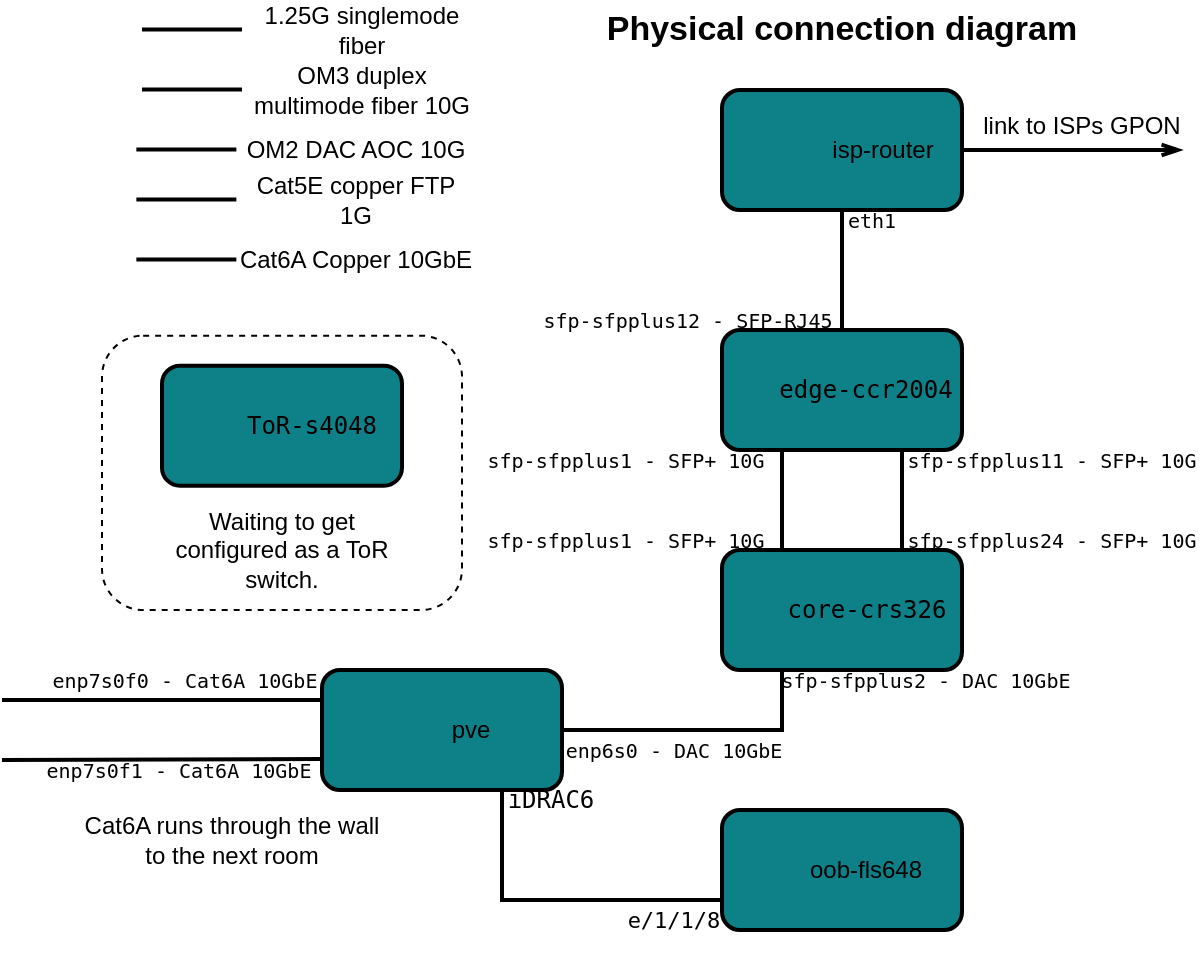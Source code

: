 <mxfile version="28.1.2">
  <diagram name="Page-1" id="2dW8F5jhoPjuHqUhoVcj">
    <mxGraphModel dx="1497" dy="412" grid="1" gridSize="10" guides="1" tooltips="1" connect="1" arrows="1" fold="1" page="1" pageScale="1" pageWidth="850" pageHeight="1100" math="0" shadow="0">
      <root>
        <mxCell id="0" />
        <mxCell id="1" parent="0" />
        <mxCell id="wDzzju6pTCvAAvImW4l5-45" value="" style="rounded=1;whiteSpace=wrap;html=1;fillColor=none;dashed=1;" vertex="1" parent="1">
          <mxGeometry x="10" y="232.82" width="180" height="137.18" as="geometry" />
        </mxCell>
        <mxCell id="wDzzju6pTCvAAvImW4l5-1" value="" style="rounded=1;whiteSpace=wrap;html=1;fillColor=light-dark(#0E8088,#1A1A1A);strokeColor=light-dark(#000000,#333333);strokeWidth=2;" vertex="1" parent="1">
          <mxGeometry x="320" y="230" width="120" height="60" as="geometry" />
        </mxCell>
        <mxCell id="wDzzju6pTCvAAvImW4l5-2" value="" style="shape=image;imageAspect=0;aspect=fixed;verticalLabelPosition=bottom;verticalAlign=top;image=https://merch.mikrotik.com/cdn/shop/files/512.png?v=1657867177&amp;width=500;" vertex="1" parent="1">
          <mxGeometry x="322.82" y="247.82" width="24.36" height="24.36" as="geometry" />
        </mxCell>
        <mxCell id="wDzzju6pTCvAAvImW4l5-3" value="&lt;pre&gt;edge-ccr2004&lt;/pre&gt;" style="text;html=1;align=center;verticalAlign=middle;whiteSpace=wrap;rounded=0;" vertex="1" parent="1">
          <mxGeometry x="347.18" y="254.82" width="90" height="10" as="geometry" />
        </mxCell>
        <mxCell id="wDzzju6pTCvAAvImW4l5-4" value="" style="rounded=1;whiteSpace=wrap;html=1;fillColor=light-dark(#0E8088,#1A1A1A);strokeColor=light-dark(#000000,#333333);strokeWidth=2;" vertex="1" parent="1">
          <mxGeometry x="320" y="340" width="120" height="60" as="geometry" />
        </mxCell>
        <mxCell id="wDzzju6pTCvAAvImW4l5-5" value="" style="shape=image;imageAspect=0;aspect=fixed;verticalLabelPosition=bottom;verticalAlign=top;image=https://merch.mikrotik.com/cdn/shop/files/512.png?v=1657867177&amp;width=500;" vertex="1" parent="1">
          <mxGeometry x="326.41" y="357.82" width="24.36" height="24.36" as="geometry" />
        </mxCell>
        <mxCell id="wDzzju6pTCvAAvImW4l5-6" value="&lt;pre&gt;core-crs326&lt;/pre&gt;" style="text;html=1;align=center;verticalAlign=middle;whiteSpace=wrap;rounded=0;" vertex="1" parent="1">
          <mxGeometry x="350.77" y="364.82" width="82.82" height="10" as="geometry" />
        </mxCell>
        <mxCell id="wDzzju6pTCvAAvImW4l5-8" value="" style="rounded=1;whiteSpace=wrap;html=1;fillColor=light-dark(#0E8088,#1A1A1A);strokeColor=light-dark(#000000,#333333);strokeWidth=2;" vertex="1" parent="1">
          <mxGeometry x="40" y="247.82" width="120" height="60" as="geometry" />
        </mxCell>
        <mxCell id="wDzzju6pTCvAAvImW4l5-10" value="&lt;pre&gt;ToR-s4048&lt;/pre&gt;" style="text;html=1;align=center;verticalAlign=middle;whiteSpace=wrap;rounded=0;" vertex="1" parent="1">
          <mxGeometry x="80" y="272.82" width="70" height="10" as="geometry" />
        </mxCell>
        <mxCell id="wDzzju6pTCvAAvImW4l5-11" value="" style="shape=image;imageAspect=0;aspect=fixed;verticalLabelPosition=bottom;verticalAlign=top;image=https://upload.wikimedia.org/wikipedia/commons/thumb/4/48/Dell_Logo.svg/1200px-Dell_Logo.svg.png;" vertex="1" parent="1">
          <mxGeometry x="50" y="262.82" width="30" height="30" as="geometry" />
        </mxCell>
        <mxCell id="wDzzju6pTCvAAvImW4l5-13" value="" style="rounded=1;whiteSpace=wrap;html=1;fillColor=light-dark(#0E8088,#1A1A1A);strokeColor=light-dark(#000000,#333333);strokeWidth=2;" vertex="1" parent="1">
          <mxGeometry x="320" y="110" width="120" height="60" as="geometry" />
        </mxCell>
        <mxCell id="wDzzju6pTCvAAvImW4l5-15" value="isp-router" style="text;html=1;align=center;verticalAlign=middle;whiteSpace=wrap;rounded=0;" vertex="1" parent="1">
          <mxGeometry x="373.59" y="135" width="52.82" height="10" as="geometry" />
        </mxCell>
        <mxCell id="wDzzju6pTCvAAvImW4l5-16" value="" style="shape=image;imageAspect=0;aspect=fixed;verticalLabelPosition=bottom;verticalAlign=top;image=https://halny.com/wp-content/uploads/2021/10/cropped-Logotyp_Halny_networks.png;" vertex="1" parent="1">
          <mxGeometry x="333.59" y="130" width="44.64" height="20" as="geometry" />
        </mxCell>
        <mxCell id="wDzzju6pTCvAAvImW4l5-17" value="" style="endArrow=none;html=1;rounded=0;exitX=0.5;exitY=1;exitDx=0;exitDy=0;entryX=0.5;entryY=0;entryDx=0;entryDy=0;strokeWidth=2;strokeColor=light-dark(#000000,#66B2FF);" edge="1" parent="1" source="wDzzju6pTCvAAvImW4l5-13" target="wDzzju6pTCvAAvImW4l5-1">
          <mxGeometry width="50" height="50" relative="1" as="geometry">
            <mxPoint x="410" y="320" as="sourcePoint" />
            <mxPoint x="460" y="270" as="targetPoint" />
          </mxGeometry>
        </mxCell>
        <mxCell id="wDzzju6pTCvAAvImW4l5-18" value="" style="endArrow=none;html=1;rounded=0;entryX=0.25;entryY=1;entryDx=0;entryDy=0;exitX=0.25;exitY=0;exitDx=0;exitDy=0;strokeColor=light-dark(#000000,#00CCCC);strokeWidth=2;" edge="1" parent="1" source="wDzzju6pTCvAAvImW4l5-4" target="wDzzju6pTCvAAvImW4l5-1">
          <mxGeometry width="50" height="50" relative="1" as="geometry">
            <mxPoint x="250" y="350" as="sourcePoint" />
            <mxPoint x="300" y="300" as="targetPoint" />
          </mxGeometry>
        </mxCell>
        <mxCell id="wDzzju6pTCvAAvImW4l5-19" value="" style="endArrow=none;html=1;rounded=0;exitX=0.75;exitY=0;exitDx=0;exitDy=0;entryX=0.75;entryY=1;entryDx=0;entryDy=0;strokeColor=light-dark(#000000,#00CCCC);strokeWidth=2;" edge="1" parent="1" source="wDzzju6pTCvAAvImW4l5-4" target="wDzzju6pTCvAAvImW4l5-1">
          <mxGeometry width="50" height="50" relative="1" as="geometry">
            <mxPoint x="410" y="320" as="sourcePoint" />
            <mxPoint x="460" y="270" as="targetPoint" />
          </mxGeometry>
        </mxCell>
        <mxCell id="wDzzju6pTCvAAvImW4l5-20" value="&lt;pre&gt;&lt;font style=&quot;font-size: 10px;&quot;&gt;sfp-sfpplus12 - SFP-RJ45&lt;/font&gt;&lt;/pre&gt;" style="text;html=1;align=center;verticalAlign=middle;whiteSpace=wrap;rounded=0;" vertex="1" parent="1">
          <mxGeometry x="228.23" y="220" width="150" height="10" as="geometry" />
        </mxCell>
        <mxCell id="wDzzju6pTCvAAvImW4l5-21" value="&lt;pre&gt;&lt;font style=&quot;font-size: 10px;&quot;&gt;sfp-sfpplus1 - SFP+ 10G&lt;/font&gt;&lt;/pre&gt;" style="text;html=1;align=center;verticalAlign=middle;whiteSpace=wrap;rounded=0;" vertex="1" parent="1">
          <mxGeometry x="197.18" y="290" width="150" height="10" as="geometry" />
        </mxCell>
        <mxCell id="wDzzju6pTCvAAvImW4l5-22" value="&lt;pre&gt;&lt;font style=&quot;font-size: 10px;&quot;&gt;sfp-sfpplus11 - SFP+ 10G&lt;/font&gt;&lt;/pre&gt;" style="text;html=1;align=center;verticalAlign=middle;whiteSpace=wrap;rounded=0;" vertex="1" parent="1">
          <mxGeometry x="410" y="290" width="150" height="10" as="geometry" />
        </mxCell>
        <mxCell id="wDzzju6pTCvAAvImW4l5-23" value="&lt;pre&gt;&lt;font style=&quot;font-size: 10px;&quot;&gt;sfp-sfpplus1 - SFP+ 10G&lt;/font&gt;&lt;/pre&gt;" style="text;html=1;align=center;verticalAlign=middle;whiteSpace=wrap;rounded=0;" vertex="1" parent="1">
          <mxGeometry x="197.18" y="330" width="150" height="10" as="geometry" />
        </mxCell>
        <mxCell id="wDzzju6pTCvAAvImW4l5-24" value="&lt;pre&gt;&lt;font style=&quot;font-size: 10px;&quot;&gt;sfp-sfpplus24 - SFP+ 10G&lt;/font&gt;&lt;/pre&gt;" style="text;html=1;align=center;verticalAlign=middle;whiteSpace=wrap;rounded=0;" vertex="1" parent="1">
          <mxGeometry x="410" y="330" width="150" height="10" as="geometry" />
        </mxCell>
        <mxCell id="wDzzju6pTCvAAvImW4l5-25" value="" style="endArrow=none;html=1;rounded=0;strokeColor=light-dark(#000000,#00CCCC);strokeWidth=2;" edge="1" parent="1">
          <mxGeometry width="50" height="50" relative="1" as="geometry">
            <mxPoint x="30.0" y="109.76" as="sourcePoint" />
            <mxPoint x="80" y="109.76" as="targetPoint" />
          </mxGeometry>
        </mxCell>
        <mxCell id="wDzzju6pTCvAAvImW4l5-26" value="OM3 duplex multimode fiber 10G" style="text;html=1;align=center;verticalAlign=middle;whiteSpace=wrap;rounded=0;" vertex="1" parent="1">
          <mxGeometry x="80" y="95" width="120" height="30" as="geometry" />
        </mxCell>
        <mxCell id="wDzzju6pTCvAAvImW4l5-27" value="" style="endArrow=none;html=1;rounded=0;strokeColor=light-dark(#000000,#66B2FF);strokeWidth=2;" edge="1" parent="1">
          <mxGeometry width="50" height="50" relative="1" as="geometry">
            <mxPoint x="27.18" y="164.76" as="sourcePoint" />
            <mxPoint x="77.18" y="164.76" as="targetPoint" />
          </mxGeometry>
        </mxCell>
        <mxCell id="wDzzju6pTCvAAvImW4l5-28" value="Cat5E copper FTP 1G" style="text;html=1;align=center;verticalAlign=middle;whiteSpace=wrap;rounded=0;" vertex="1" parent="1">
          <mxGeometry x="77.18" y="150" width="120" height="30" as="geometry" />
        </mxCell>
        <mxCell id="wDzzju6pTCvAAvImW4l5-29" value="" style="endArrow=none;html=1;rounded=0;strokeColor=light-dark(#000000,#FFFF00);strokeWidth=2;" edge="1" parent="1">
          <mxGeometry width="50" height="50" relative="1" as="geometry">
            <mxPoint x="30.0" y="79.76" as="sourcePoint" />
            <mxPoint x="80" y="79.76" as="targetPoint" />
          </mxGeometry>
        </mxCell>
        <mxCell id="wDzzju6pTCvAAvImW4l5-30" value="1.25G singlemode fiber" style="text;html=1;align=center;verticalAlign=middle;whiteSpace=wrap;rounded=0;" vertex="1" parent="1">
          <mxGeometry x="80" y="65" width="120" height="30" as="geometry" />
        </mxCell>
        <mxCell id="wDzzju6pTCvAAvImW4l5-31" value="&lt;pre&gt;&lt;font style=&quot;font-size: 10px;&quot;&gt;eth1&lt;/font&gt;&lt;/pre&gt;" style="text;html=1;align=center;verticalAlign=middle;whiteSpace=wrap;rounded=0;" vertex="1" parent="1">
          <mxGeometry x="380" y="170" width="30" height="10" as="geometry" />
        </mxCell>
        <mxCell id="wDzzju6pTCvAAvImW4l5-32" value="" style="endArrow=openThin;html=1;rounded=0;exitX=1;exitY=0.5;exitDx=0;exitDy=0;strokeWidth=2;strokeColor=light-dark(#000000,#FFFF00);endFill=0;" edge="1" parent="1" source="wDzzju6pTCvAAvImW4l5-13">
          <mxGeometry width="50" height="50" relative="1" as="geometry">
            <mxPoint x="370" y="150" as="sourcePoint" />
            <mxPoint x="550" y="140" as="targetPoint" />
          </mxGeometry>
        </mxCell>
        <mxCell id="wDzzju6pTCvAAvImW4l5-33" value="link to ISPs GPON" style="text;html=1;align=center;verticalAlign=middle;whiteSpace=wrap;rounded=0;" vertex="1" parent="1">
          <mxGeometry x="440" y="120" width="120" height="15" as="geometry" />
        </mxCell>
        <mxCell id="wDzzju6pTCvAAvImW4l5-36" value="" style="rounded=1;whiteSpace=wrap;html=1;fillColor=light-dark(#0E8088,#1A1A1A);strokeColor=light-dark(#000000,#333333);strokeWidth=2;" vertex="1" parent="1">
          <mxGeometry x="120" y="400" width="120" height="60" as="geometry" />
        </mxCell>
        <mxCell id="wDzzju6pTCvAAvImW4l5-38" value="pve" style="text;html=1;align=center;verticalAlign=middle;whiteSpace=wrap;rounded=0;" vertex="1" parent="1">
          <mxGeometry x="180" y="425.18" width="29.23" height="10" as="geometry" />
        </mxCell>
        <mxCell id="wDzzju6pTCvAAvImW4l5-39" value="" style="shape=image;imageAspect=0;aspect=fixed;verticalLabelPosition=bottom;verticalAlign=top;image=https://www.politechnet.pl/wp-content/uploads/proxmox-logo-stacked-inverted-color-png.webp;" vertex="1" parent="1">
          <mxGeometry x="150" y="415" width="30" height="30" as="geometry" />
        </mxCell>
        <mxCell id="wDzzju6pTCvAAvImW4l5-40" value="" style="endArrow=none;html=1;rounded=0;exitX=1;exitY=0.5;exitDx=0;exitDy=0;entryX=0.25;entryY=1;entryDx=0;entryDy=0;strokeColor=light-dark(#000000,#FF8000);strokeWidth=2;" edge="1" parent="1" source="wDzzju6pTCvAAvImW4l5-36" target="wDzzju6pTCvAAvImW4l5-4">
          <mxGeometry width="50" height="50" relative="1" as="geometry">
            <mxPoint x="290" y="380" as="sourcePoint" />
            <mxPoint x="340" y="330" as="targetPoint" />
            <Array as="points">
              <mxPoint x="350" y="430" />
            </Array>
          </mxGeometry>
        </mxCell>
        <mxCell id="wDzzju6pTCvAAvImW4l5-41" value="&lt;pre&gt;&lt;font style=&quot;font-size: 10px;&quot;&gt;sfp-sfpplus2 - DAC 10GbE&lt;/font&gt;&lt;/pre&gt;" style="text;html=1;align=center;verticalAlign=middle;whiteSpace=wrap;rounded=0;" vertex="1" parent="1">
          <mxGeometry x="347.18" y="400" width="150" height="10" as="geometry" />
        </mxCell>
        <mxCell id="wDzzju6pTCvAAvImW4l5-42" value="" style="endArrow=none;html=1;rounded=0;strokeColor=light-dark(#000000,#FF8000);strokeWidth=2;" edge="1" parent="1">
          <mxGeometry width="50" height="50" relative="1" as="geometry">
            <mxPoint x="27.18" y="139.76" as="sourcePoint" />
            <mxPoint x="77.18" y="139.76" as="targetPoint" />
          </mxGeometry>
        </mxCell>
        <mxCell id="wDzzju6pTCvAAvImW4l5-43" value="OM2 DAC AOC 10G" style="text;html=1;align=center;verticalAlign=middle;whiteSpace=wrap;rounded=0;" vertex="1" parent="1">
          <mxGeometry x="77.18" y="125" width="120" height="30" as="geometry" />
        </mxCell>
        <mxCell id="wDzzju6pTCvAAvImW4l5-44" value="&lt;pre&gt;&lt;font style=&quot;font-size: 10px;&quot;&gt;enp6s0 - DAC 10GbE&lt;/font&gt;&lt;/pre&gt;" style="text;html=1;align=center;verticalAlign=middle;whiteSpace=wrap;rounded=0;" vertex="1" parent="1">
          <mxGeometry x="240.77" y="435" width="110" height="10" as="geometry" />
        </mxCell>
        <mxCell id="wDzzju6pTCvAAvImW4l5-46" value="Waiting to get configured as a ToR switch." style="text;html=1;align=center;verticalAlign=middle;whiteSpace=wrap;rounded=0;" vertex="1" parent="1">
          <mxGeometry x="40" y="314.82" width="120" height="50" as="geometry" />
        </mxCell>
        <mxCell id="wDzzju6pTCvAAvImW4l5-49" value="" style="endArrow=none;html=1;rounded=0;entryX=0;entryY=0.25;entryDx=0;entryDy=0;strokeColor=light-dark(#000000,#0000E3);strokeWidth=2;" edge="1" parent="1" target="wDzzju6pTCvAAvImW4l5-36">
          <mxGeometry width="50" height="50" relative="1" as="geometry">
            <mxPoint x="-40" y="415" as="sourcePoint" />
            <mxPoint x="230" y="540" as="targetPoint" />
          </mxGeometry>
        </mxCell>
        <mxCell id="wDzzju6pTCvAAvImW4l5-50" value="" style="endArrow=none;html=1;rounded=0;strokeColor=light-dark(#000000,#0000E3);strokeWidth=2;" edge="1" parent="1">
          <mxGeometry width="50" height="50" relative="1" as="geometry">
            <mxPoint x="27.18" y="194.76" as="sourcePoint" />
            <mxPoint x="77.18" y="194.76" as="targetPoint" />
          </mxGeometry>
        </mxCell>
        <mxCell id="wDzzju6pTCvAAvImW4l5-51" value="Cat6A Copper 10GbE" style="text;html=1;align=center;verticalAlign=middle;whiteSpace=wrap;rounded=0;" vertex="1" parent="1">
          <mxGeometry x="77.18" y="180" width="120" height="30" as="geometry" />
        </mxCell>
        <mxCell id="wDzzju6pTCvAAvImW4l5-52" value="" style="endArrow=none;html=1;rounded=0;entryX=0;entryY=0.25;entryDx=0;entryDy=0;strokeColor=light-dark(#000000,#0000E3);strokeWidth=2;" edge="1" parent="1">
          <mxGeometry width="50" height="50" relative="1" as="geometry">
            <mxPoint x="-40" y="445" as="sourcePoint" />
            <mxPoint x="120" y="444.52" as="targetPoint" />
          </mxGeometry>
        </mxCell>
        <mxCell id="wDzzju6pTCvAAvImW4l5-53" value="Cat6A runs through the wall to the next room" style="text;html=1;align=center;verticalAlign=middle;whiteSpace=wrap;rounded=0;" vertex="1" parent="1">
          <mxGeometry y="470" width="150" height="30" as="geometry" />
        </mxCell>
        <mxCell id="wDzzju6pTCvAAvImW4l5-55" value="&lt;pre&gt;&lt;font style=&quot;font-size: 10px;&quot;&gt;enp7s0f0 - Cat6A 10GbE&lt;/font&gt;&lt;/pre&gt;" style="text;html=1;align=center;verticalAlign=middle;whiteSpace=wrap;rounded=0;" vertex="1" parent="1">
          <mxGeometry x="-17.18" y="400" width="137.18" height="10" as="geometry" />
        </mxCell>
        <mxCell id="wDzzju6pTCvAAvImW4l5-56" value="&lt;pre&gt;&lt;font style=&quot;font-size: 10px;&quot;&gt;enp7s0f1 - Cat6A 10GbE&lt;/font&gt;&lt;/pre&gt;" style="text;html=1;align=center;verticalAlign=middle;whiteSpace=wrap;rounded=0;" vertex="1" parent="1">
          <mxGeometry x="-20" y="445" width="137.18" height="10" as="geometry" />
        </mxCell>
        <mxCell id="wDzzju6pTCvAAvImW4l5-57" value="" style="rounded=1;whiteSpace=wrap;html=1;fillColor=light-dark(#0E8088,#1A1A1A);strokeColor=light-dark(#000000,#333333);strokeWidth=2;" vertex="1" parent="1">
          <mxGeometry x="320" y="470" width="120" height="60" as="geometry" />
        </mxCell>
        <mxCell id="wDzzju6pTCvAAvImW4l5-59" value="oob-fls648" style="text;html=1;align=center;verticalAlign=middle;whiteSpace=wrap;rounded=0;" vertex="1" parent="1">
          <mxGeometry x="358.97" y="495" width="65.64" height="10" as="geometry" />
        </mxCell>
        <mxCell id="wDzzju6pTCvAAvImW4l5-60" value="" style="endArrow=none;html=1;rounded=0;exitX=0.75;exitY=1;exitDx=0;exitDy=0;entryX=0;entryY=0.75;entryDx=0;entryDy=0;strokeColor=light-dark(#000000,#66B2FF);strokeWidth=2;" edge="1" parent="1" source="wDzzju6pTCvAAvImW4l5-36" target="wDzzju6pTCvAAvImW4l5-57">
          <mxGeometry width="50" height="50" relative="1" as="geometry">
            <mxPoint x="350" y="460" as="sourcePoint" />
            <mxPoint x="400" y="410" as="targetPoint" />
            <Array as="points">
              <mxPoint x="210" y="515" />
            </Array>
          </mxGeometry>
        </mxCell>
        <mxCell id="wDzzju6pTCvAAvImW4l5-61" value="&lt;pre&gt;iDRAC6&lt;/pre&gt;" style="text;html=1;align=center;verticalAlign=middle;whiteSpace=wrap;rounded=0;" vertex="1" parent="1">
          <mxGeometry x="209.23" y="460" width="50.77" height="10" as="geometry" />
        </mxCell>
        <mxCell id="wDzzju6pTCvAAvImW4l5-63" value="&lt;pre&gt;&lt;font style=&quot;font-size: 11px;&quot;&gt;e/1/1/8&lt;/font&gt;&lt;/pre&gt;" style="text;html=1;align=center;verticalAlign=middle;whiteSpace=wrap;rounded=0;" vertex="1" parent="1">
          <mxGeometry x="266.41" y="520" width="60" height="10" as="geometry" />
        </mxCell>
        <mxCell id="wDzzju6pTCvAAvImW4l5-66" value="" style="shape=image;imageAspect=0;aspect=fixed;verticalLabelPosition=bottom;verticalAlign=top;image=https://upload.wikimedia.org/wikipedia/commons/2/24/2014_Brocade_Corporate_Logo.png;clipPath=inset(0% 0% 36.21% 83.33%);" vertex="1" parent="1">
          <mxGeometry x="330.0" y="488.11" width="32.14" height="23.78" as="geometry" />
        </mxCell>
        <mxCell id="wDzzju6pTCvAAvImW4l5-67" value="&lt;font style=&quot;font-size: 17px;&quot;&gt;&lt;b&gt;Physical connection diagram&lt;/b&gt;&lt;/font&gt;" style="text;html=1;align=center;verticalAlign=middle;whiteSpace=wrap;rounded=0;" vertex="1" parent="1">
          <mxGeometry x="250" y="70" width="260" height="20" as="geometry" />
        </mxCell>
      </root>
    </mxGraphModel>
  </diagram>
</mxfile>
